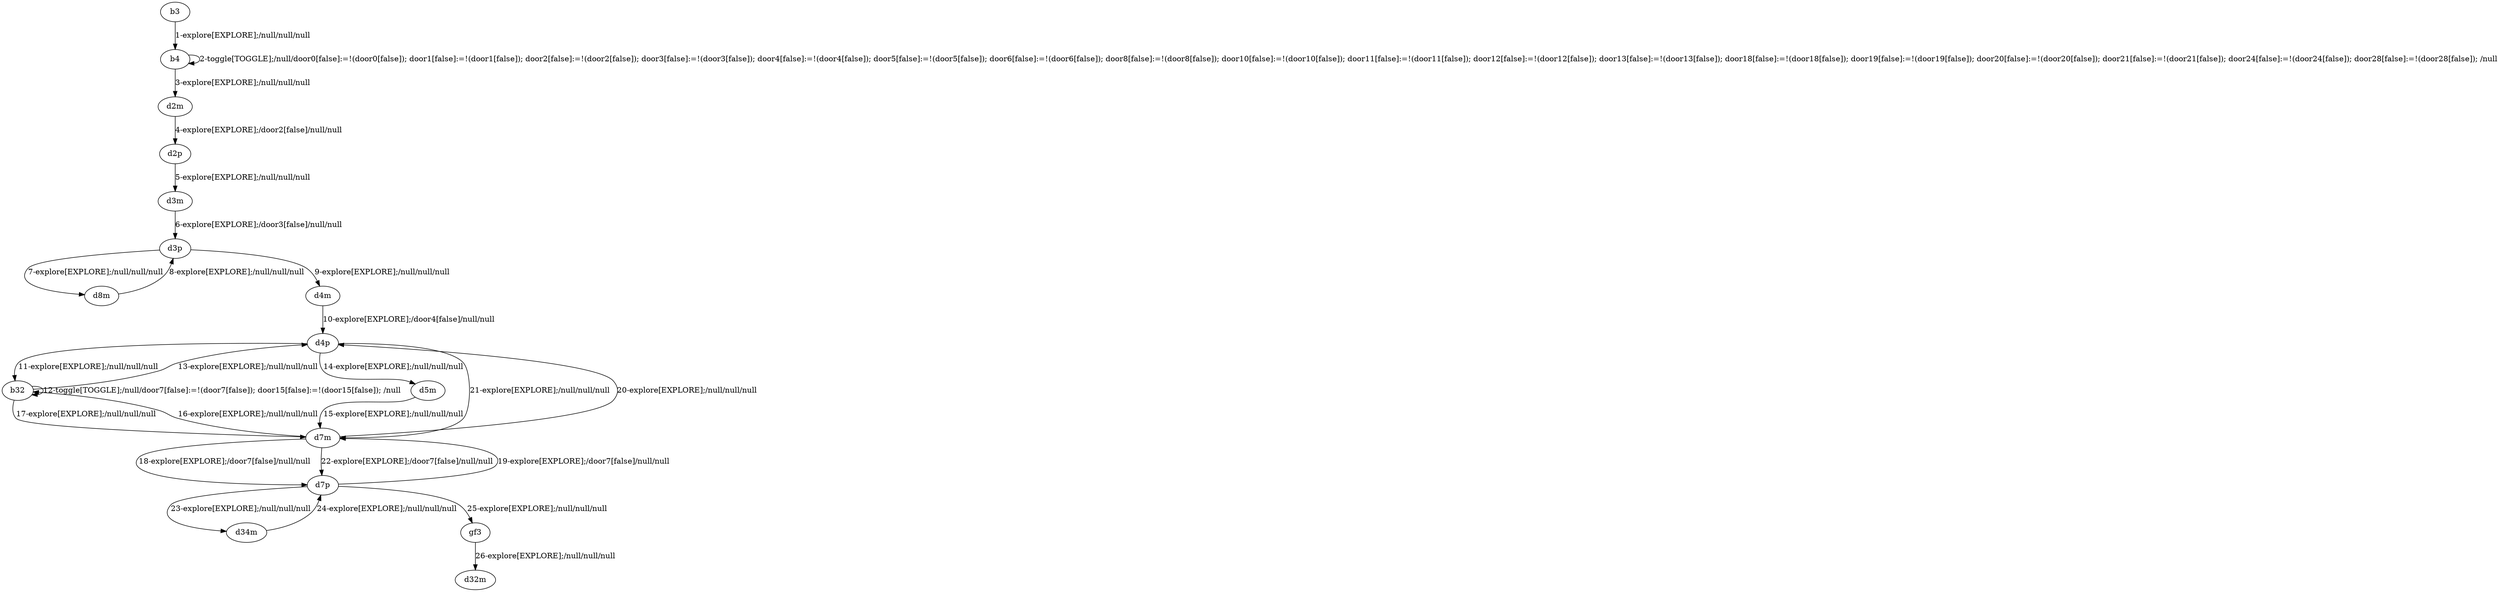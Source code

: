 # Total number of goals covered by this test: 2
# d7p --> d7m
# d7m --> d4p

digraph g {
"b3" -> "b4" [label = "1-explore[EXPLORE];/null/null/null"];
"b4" -> "b4" [label = "2-toggle[TOGGLE];/null/door0[false]:=!(door0[false]); door1[false]:=!(door1[false]); door2[false]:=!(door2[false]); door3[false]:=!(door3[false]); door4[false]:=!(door4[false]); door5[false]:=!(door5[false]); door6[false]:=!(door6[false]); door8[false]:=!(door8[false]); door10[false]:=!(door10[false]); door11[false]:=!(door11[false]); door12[false]:=!(door12[false]); door13[false]:=!(door13[false]); door18[false]:=!(door18[false]); door19[false]:=!(door19[false]); door20[false]:=!(door20[false]); door21[false]:=!(door21[false]); door24[false]:=!(door24[false]); door28[false]:=!(door28[false]); /null"];
"b4" -> "d2m" [label = "3-explore[EXPLORE];/null/null/null"];
"d2m" -> "d2p" [label = "4-explore[EXPLORE];/door2[false]/null/null"];
"d2p" -> "d3m" [label = "5-explore[EXPLORE];/null/null/null"];
"d3m" -> "d3p" [label = "6-explore[EXPLORE];/door3[false]/null/null"];
"d3p" -> "d8m" [label = "7-explore[EXPLORE];/null/null/null"];
"d8m" -> "d3p" [label = "8-explore[EXPLORE];/null/null/null"];
"d3p" -> "d4m" [label = "9-explore[EXPLORE];/null/null/null"];
"d4m" -> "d4p" [label = "10-explore[EXPLORE];/door4[false]/null/null"];
"d4p" -> "b32" [label = "11-explore[EXPLORE];/null/null/null"];
"b32" -> "b32" [label = "12-toggle[TOGGLE];/null/door7[false]:=!(door7[false]); door15[false]:=!(door15[false]); /null"];
"b32" -> "d4p" [label = "13-explore[EXPLORE];/null/null/null"];
"d4p" -> "d5m" [label = "14-explore[EXPLORE];/null/null/null"];
"d5m" -> "d7m" [label = "15-explore[EXPLORE];/null/null/null"];
"d7m" -> "b32" [label = "16-explore[EXPLORE];/null/null/null"];
"b32" -> "d7m" [label = "17-explore[EXPLORE];/null/null/null"];
"d7m" -> "d7p" [label = "18-explore[EXPLORE];/door7[false]/null/null"];
"d7p" -> "d7m" [label = "19-explore[EXPLORE];/door7[false]/null/null"];
"d7m" -> "d4p" [label = "20-explore[EXPLORE];/null/null/null"];
"d4p" -> "d7m" [label = "21-explore[EXPLORE];/null/null/null"];
"d7m" -> "d7p" [label = "22-explore[EXPLORE];/door7[false]/null/null"];
"d7p" -> "d34m" [label = "23-explore[EXPLORE];/null/null/null"];
"d34m" -> "d7p" [label = "24-explore[EXPLORE];/null/null/null"];
"d7p" -> "gf3" [label = "25-explore[EXPLORE];/null/null/null"];
"gf3" -> "d32m" [label = "26-explore[EXPLORE];/null/null/null"];
}